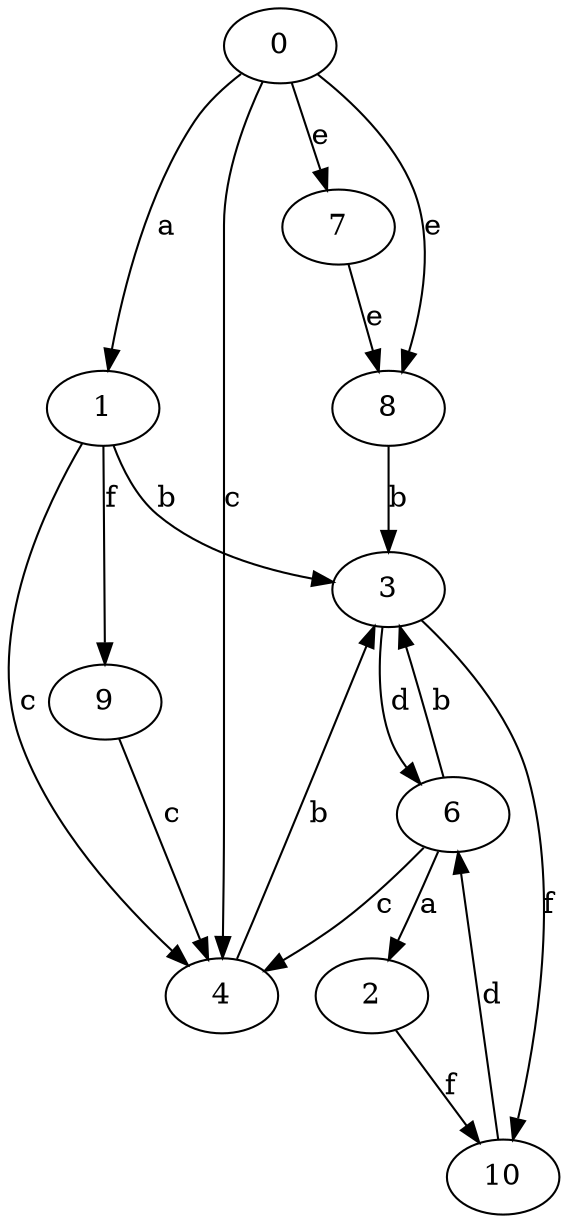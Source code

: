 strict digraph  {
1;
2;
3;
4;
6;
7;
8;
9;
10;
0;
1 -> 3  [label=b];
1 -> 4  [label=c];
1 -> 9  [label=f];
2 -> 10  [label=f];
3 -> 6  [label=d];
3 -> 10  [label=f];
4 -> 3  [label=b];
6 -> 2  [label=a];
6 -> 3  [label=b];
6 -> 4  [label=c];
7 -> 8  [label=e];
8 -> 3  [label=b];
9 -> 4  [label=c];
10 -> 6  [label=d];
0 -> 1  [label=a];
0 -> 4  [label=c];
0 -> 7  [label=e];
0 -> 8  [label=e];
}

